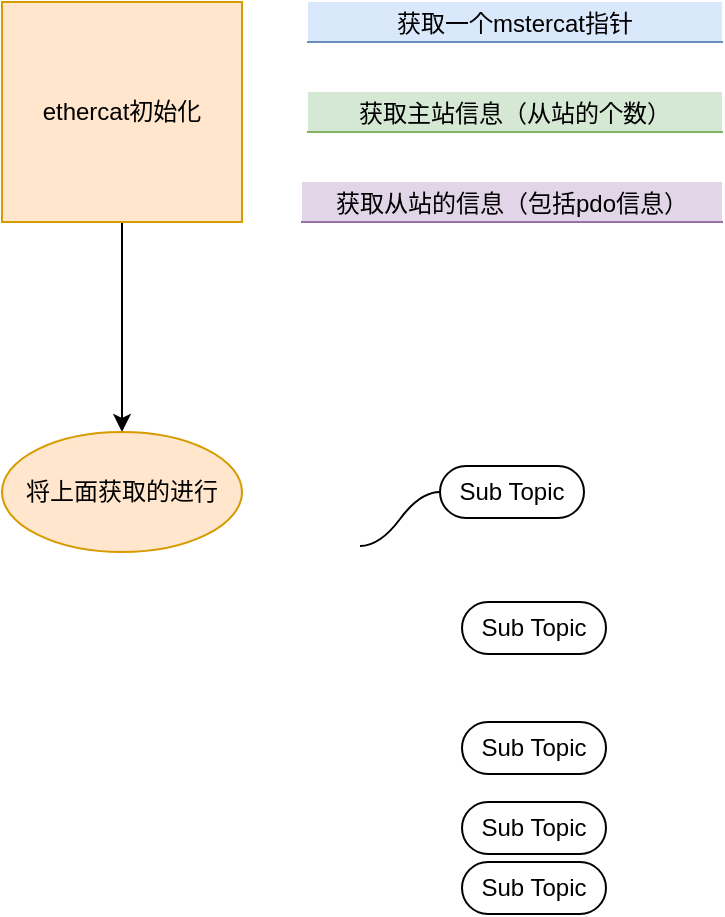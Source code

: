 <mxfile version="16.1.0" type="github"><diagram id="ZmvtJHWu3odsxLTEs76N" name="Page-1"><mxGraphModel dx="782" dy="514" grid="1" gridSize="10" guides="1" tooltips="1" connect="1" arrows="1" fold="1" page="1" pageScale="1" pageWidth="827" pageHeight="1169" math="0" shadow="0"><root><mxCell id="0"/><mxCell id="1" parent="0"/><mxCell id="Cpk9m-Vmr2lJLhAL-3eh-68" value="" style="edgeStyle=orthogonalEdgeStyle;rounded=0;orthogonalLoop=1;jettySize=auto;html=1;" edge="1" parent="1" source="Cpk9m-Vmr2lJLhAL-3eh-1" target="Cpk9m-Vmr2lJLhAL-3eh-67"><mxGeometry relative="1" as="geometry"/></mxCell><mxCell id="Cpk9m-Vmr2lJLhAL-3eh-1" value="ethercat初始化" style="rounded=0;whiteSpace=wrap;html=1;fillColor=#ffe6cc;strokeColor=#d79b00;" vertex="1" parent="1"><mxGeometry x="80" y="310" width="120" height="110" as="geometry"/></mxCell><mxCell id="Cpk9m-Vmr2lJLhAL-3eh-21" value="获取一个mstercat指针" style="whiteSpace=wrap;html=1;shape=partialRectangle;top=0;left=0;bottom=1;right=0;points=[[0,1],[1,1]];fillColor=#dae8fc;align=center;verticalAlign=bottom;routingCenterY=0.5;snapToPoint=1;recursiveResize=0;autosize=1;treeFolding=1;treeMoving=1;newEdgeStyle={&quot;edgeStyle&quot;:&quot;entityRelationEdgeStyle&quot;,&quot;startArrow&quot;:&quot;none&quot;,&quot;endArrow&quot;:&quot;none&quot;,&quot;segment&quot;:10,&quot;curved&quot;:1};strokeColor=#6c8ebf;" vertex="1" collapsed="1" parent="1"><mxGeometry x="233" y="310" width="207" height="20" as="geometry"/></mxCell><mxCell id="Cpk9m-Vmr2lJLhAL-3eh-25" value="获取从站的信息（包括pdo信息）" style="whiteSpace=wrap;html=1;shape=partialRectangle;top=0;left=0;bottom=1;right=0;points=[[0,1],[1,1]];fillColor=#e1d5e7;align=center;verticalAlign=bottom;routingCenterY=0.5;snapToPoint=1;recursiveResize=0;autosize=1;treeFolding=1;treeMoving=1;newEdgeStyle={&quot;edgeStyle&quot;:&quot;entityRelationEdgeStyle&quot;,&quot;startArrow&quot;:&quot;none&quot;,&quot;endArrow&quot;:&quot;none&quot;,&quot;segment&quot;:10,&quot;curved&quot;:1};strokeColor=#9673a6;" vertex="1" parent="1"><mxGeometry x="230" y="400" width="210" height="20" as="geometry"/></mxCell><mxCell id="Cpk9m-Vmr2lJLhAL-3eh-23" value="获取主站信息（从站的个数）" style="whiteSpace=wrap;html=1;shape=partialRectangle;top=0;left=0;bottom=1;right=0;points=[[0,1],[1,1]];fillColor=#d5e8d4;align=center;verticalAlign=bottom;routingCenterY=0.5;snapToPoint=1;recursiveResize=0;autosize=1;treeFolding=1;treeMoving=1;newEdgeStyle={&quot;edgeStyle&quot;:&quot;entityRelationEdgeStyle&quot;,&quot;startArrow&quot;:&quot;none&quot;,&quot;endArrow&quot;:&quot;none&quot;,&quot;segment&quot;:10,&quot;curved&quot;:1};strokeColor=#82b366;" vertex="1" parent="1"><mxGeometry x="233" y="355" width="207" height="20" as="geometry"/></mxCell><mxCell id="Cpk9m-Vmr2lJLhAL-3eh-67" value="将上面获取的进行" style="ellipse;whiteSpace=wrap;html=1;fillColor=#ffe6cc;strokeColor=#d79b00;rounded=0;" vertex="1" parent="1"><mxGeometry x="80" y="525" width="120" height="60" as="geometry"/></mxCell><mxCell id="Cpk9m-Vmr2lJLhAL-3eh-72" value="" style="edgeStyle=orthogonalEdgeStyle;rounded=0;orthogonalLoop=1;jettySize=auto;html=1;" edge="1" parent="1" source="Cpk9m-Vmr2lJLhAL-3eh-69" target="Cpk9m-Vmr2lJLhAL-3eh-71" visible="0"><mxGeometry relative="1" as="geometry"/></mxCell><mxCell id="Cpk9m-Vmr2lJLhAL-3eh-69" value="Sub Topic" style="whiteSpace=wrap;html=1;rounded=1;arcSize=50;align=center;verticalAlign=middle;strokeWidth=1;autosize=1;spacing=4;treeFolding=1;treeMoving=1;newEdgeStyle={&quot;edgeStyle&quot;:&quot;entityRelationEdgeStyle&quot;,&quot;startArrow&quot;:&quot;none&quot;,&quot;endArrow&quot;:&quot;none&quot;,&quot;segment&quot;:10,&quot;curved&quot;:1};" vertex="1" collapsed="1" parent="1"><mxGeometry x="299" y="542" width="72" height="26" as="geometry"/></mxCell><mxCell id="Cpk9m-Vmr2lJLhAL-3eh-70" value="" style="edgeStyle=entityRelationEdgeStyle;startArrow=none;endArrow=none;segment=10;curved=1;rounded=0;" edge="1" target="Cpk9m-Vmr2lJLhAL-3eh-69" parent="1"><mxGeometry relative="1" as="geometry"><mxPoint x="259" y="582" as="sourcePoint"/></mxGeometry></mxCell><mxCell id="Cpk9m-Vmr2lJLhAL-3eh-71" value="Sub Topic" style="whiteSpace=wrap;html=1;rounded=1;arcSize=50;align=center;verticalAlign=middle;strokeWidth=1;autosize=1;spacing=4;treeFolding=1;treeMoving=1;newEdgeStyle={&quot;edgeStyle&quot;:&quot;entityRelationEdgeStyle&quot;,&quot;startArrow&quot;:&quot;none&quot;,&quot;endArrow&quot;:&quot;none&quot;,&quot;segment&quot;:10,&quot;curved&quot;:1};" vertex="1" visible="0" parent="1"><mxGeometry x="299" y="648" width="72" height="26" as="geometry"/></mxCell><mxCell id="Cpk9m-Vmr2lJLhAL-3eh-73" value="Sub Topic" style="whiteSpace=wrap;html=1;rounded=1;arcSize=50;align=center;verticalAlign=middle;strokeWidth=1;autosize=1;spacing=4;treeFolding=1;treeMoving=1;newEdgeStyle={&quot;edgeStyle&quot;:&quot;entityRelationEdgeStyle&quot;,&quot;startArrow&quot;:&quot;none&quot;,&quot;endArrow&quot;:&quot;none&quot;,&quot;segment&quot;:10,&quot;curved&quot;:1};" vertex="1" collapsed="1" parent="1"><mxGeometry x="310" y="610" width="72" height="26" as="geometry"/></mxCell><mxCell id="Cpk9m-Vmr2lJLhAL-3eh-74" value="Sub Topic" style="whiteSpace=wrap;html=1;rounded=1;arcSize=50;align=center;verticalAlign=middle;strokeWidth=1;autosize=1;spacing=4;treeFolding=1;treeMoving=1;newEdgeStyle={&quot;edgeStyle&quot;:&quot;entityRelationEdgeStyle&quot;,&quot;startArrow&quot;:&quot;none&quot;,&quot;endArrow&quot;:&quot;none&quot;,&quot;segment&quot;:10,&quot;curved&quot;:1};" vertex="1" collapsed="1" parent="1"><mxGeometry x="310" y="670" width="72" height="26" as="geometry"/></mxCell><mxCell id="Cpk9m-Vmr2lJLhAL-3eh-75" value="Sub Topic" style="whiteSpace=wrap;html=1;rounded=1;arcSize=50;align=center;verticalAlign=middle;strokeWidth=1;autosize=1;spacing=4;treeFolding=1;treeMoving=1;newEdgeStyle={&quot;edgeStyle&quot;:&quot;entityRelationEdgeStyle&quot;,&quot;startArrow&quot;:&quot;none&quot;,&quot;endArrow&quot;:&quot;none&quot;,&quot;segment&quot;:10,&quot;curved&quot;:1};" vertex="1" parent="1"><mxGeometry x="310" y="710" width="72" height="26" as="geometry"/></mxCell><mxCell id="Cpk9m-Vmr2lJLhAL-3eh-76" value="Sub Topic" style="whiteSpace=wrap;html=1;rounded=1;arcSize=50;align=center;verticalAlign=middle;strokeWidth=1;autosize=1;spacing=4;treeFolding=1;treeMoving=1;newEdgeStyle={&quot;edgeStyle&quot;:&quot;entityRelationEdgeStyle&quot;,&quot;startArrow&quot;:&quot;none&quot;,&quot;endArrow&quot;:&quot;none&quot;,&quot;segment&quot;:10,&quot;curved&quot;:1};" vertex="1" collapsed="1" parent="1"><mxGeometry x="310" y="740" width="72" height="26" as="geometry"/></mxCell></root></mxGraphModel></diagram></mxfile>